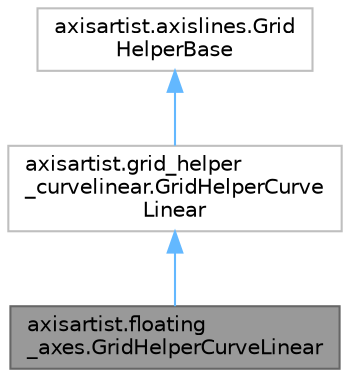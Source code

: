 digraph "axisartist.floating_axes.GridHelperCurveLinear"
{
 // LATEX_PDF_SIZE
  bgcolor="transparent";
  edge [fontname=Helvetica,fontsize=10,labelfontname=Helvetica,labelfontsize=10];
  node [fontname=Helvetica,fontsize=10,shape=box,height=0.2,width=0.4];
  Node1 [id="Node000001",label="axisartist.floating\l_axes.GridHelperCurveLinear",height=0.2,width=0.4,color="gray40", fillcolor="grey60", style="filled", fontcolor="black",tooltip=" "];
  Node2 -> Node1 [id="edge3_Node000001_Node000002",dir="back",color="steelblue1",style="solid",tooltip=" "];
  Node2 [id="Node000002",label="axisartist.grid_helper\l_curvelinear.GridHelperCurve\lLinear",height=0.2,width=0.4,color="grey75", fillcolor="white", style="filled",URL="$d8/d3e/classaxisartist_1_1grid__helper__curvelinear_1_1GridHelperCurveLinear.html",tooltip=" "];
  Node3 -> Node2 [id="edge4_Node000002_Node000003",dir="back",color="steelblue1",style="solid",tooltip=" "];
  Node3 [id="Node000003",label="axisartist.axislines.Grid\lHelperBase",height=0.2,width=0.4,color="grey75", fillcolor="white", style="filled",URL="$db/dea/classaxisartist_1_1axislines_1_1GridHelperBase.html",tooltip=" "];
}
